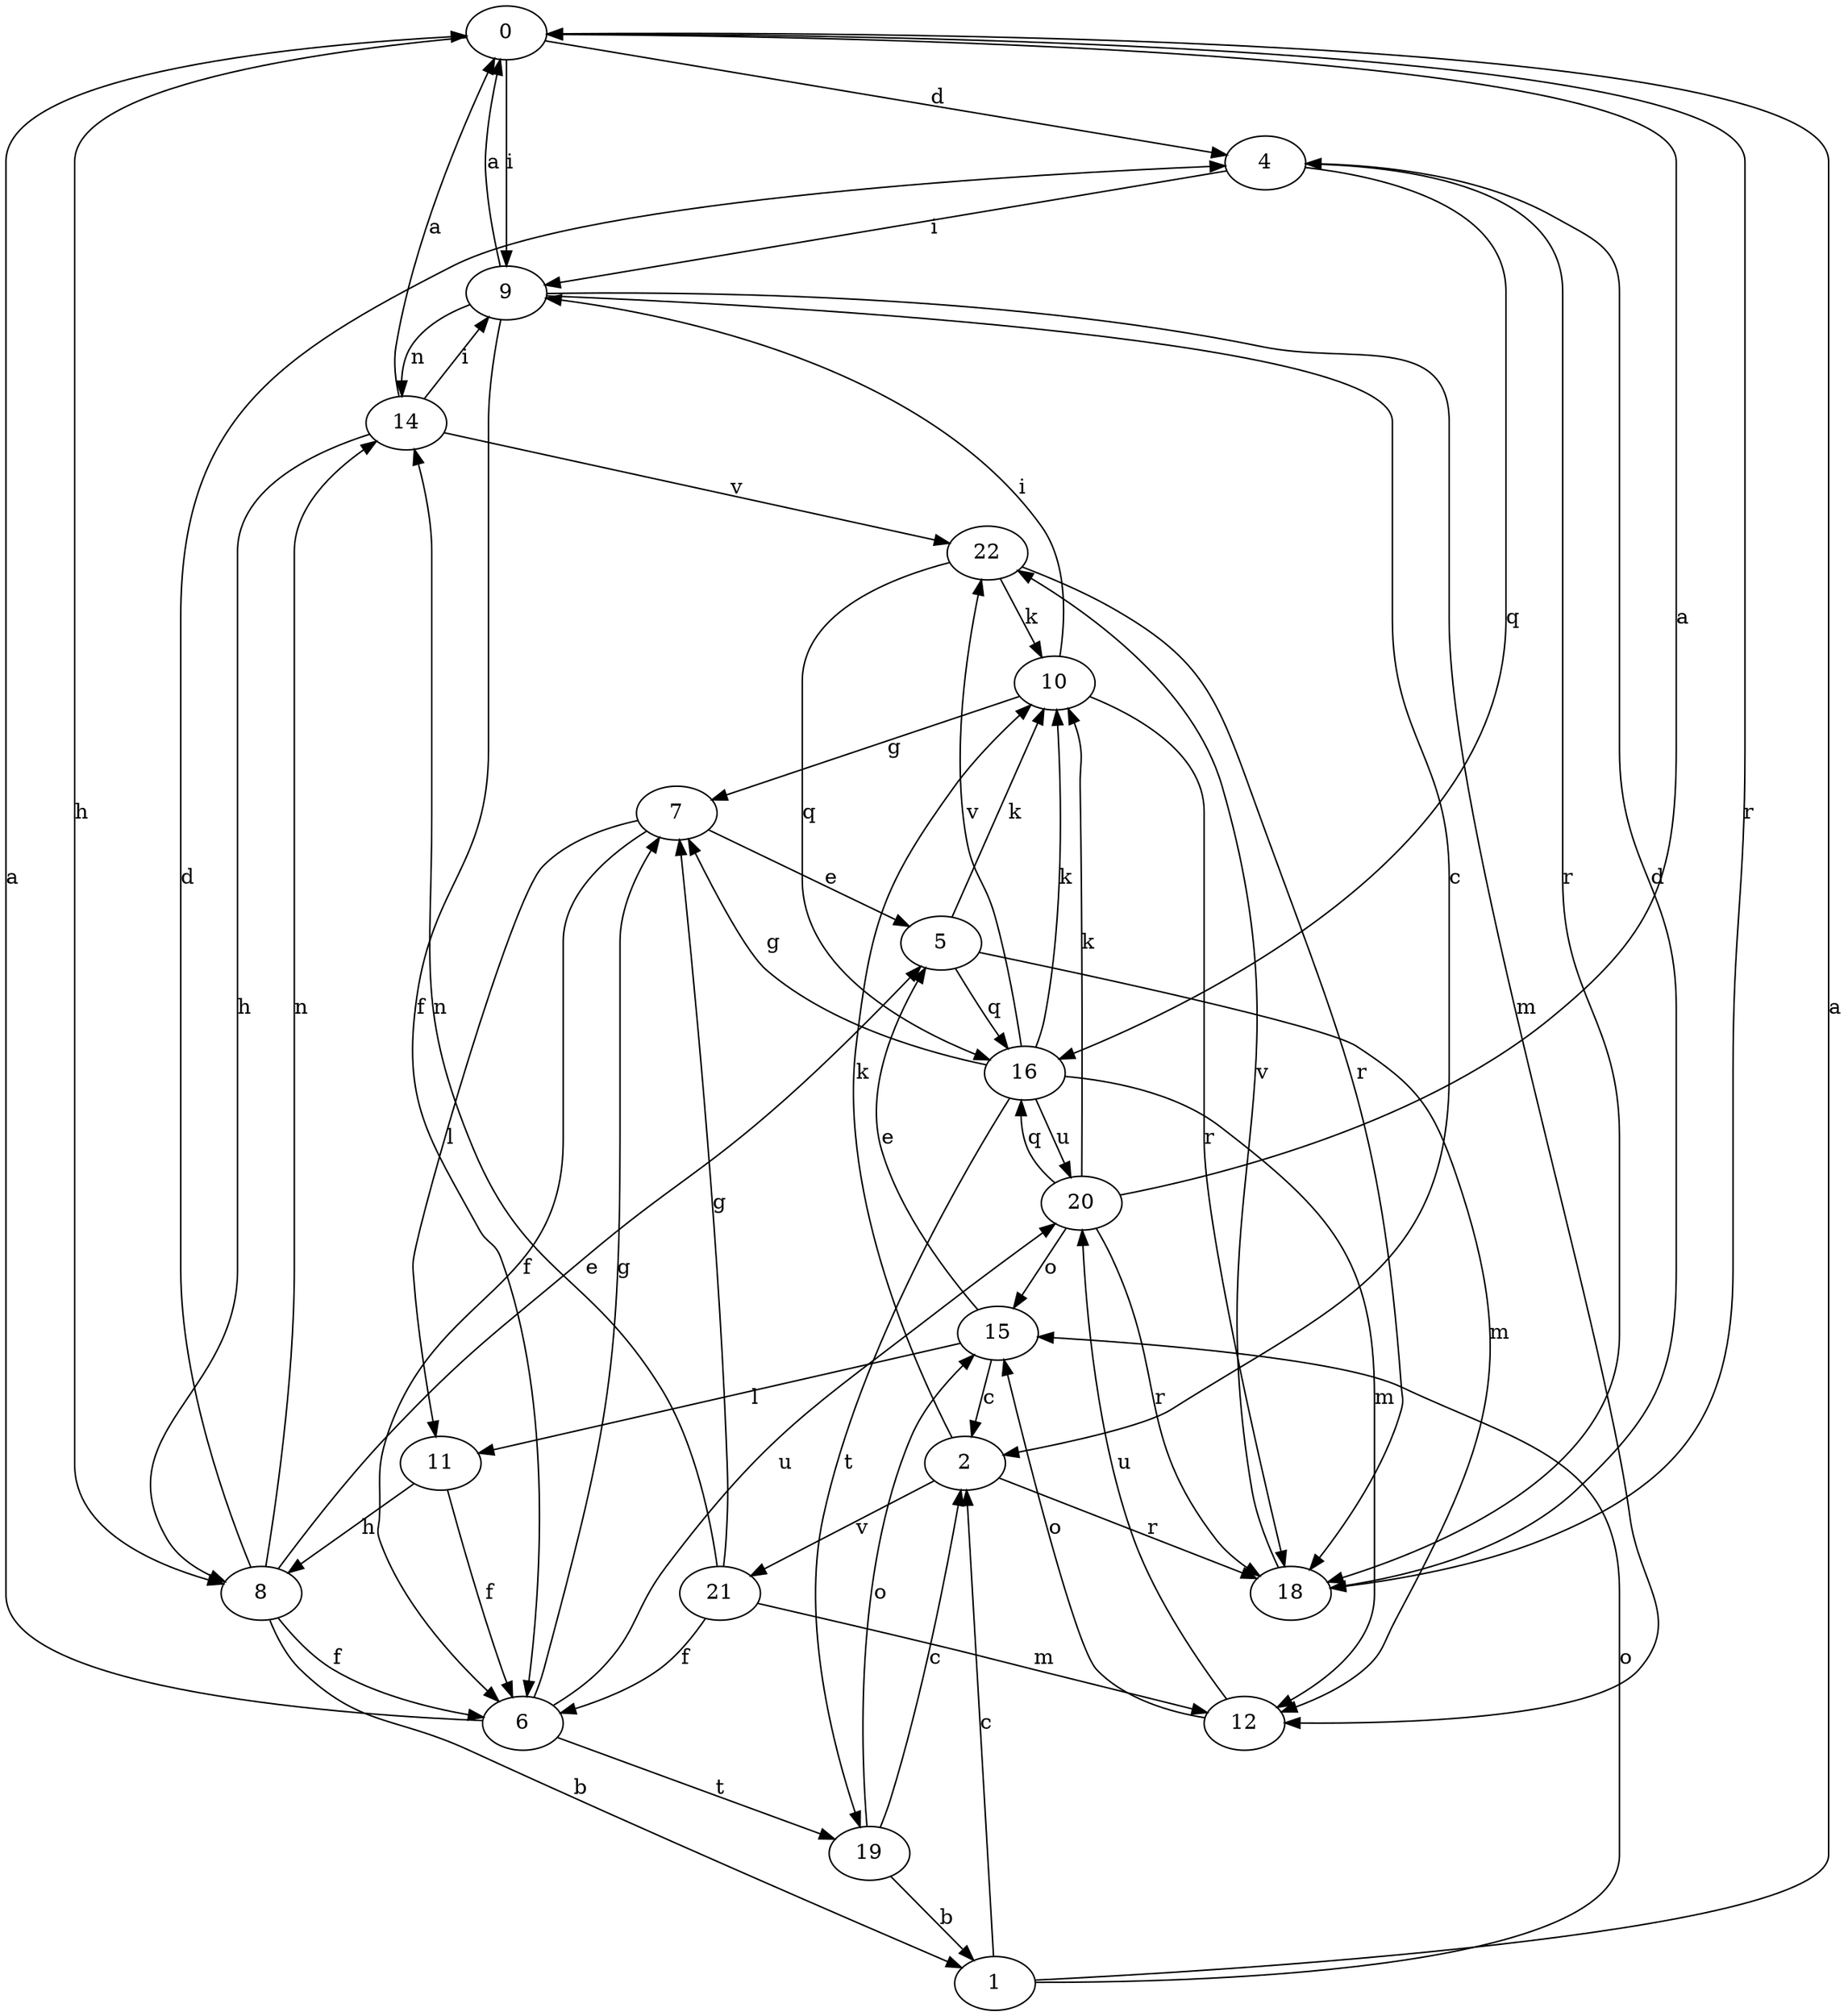 strict digraph  {
0;
1;
2;
4;
5;
6;
7;
8;
9;
10;
11;
12;
14;
15;
16;
18;
19;
20;
21;
22;
0 -> 4  [label=d];
0 -> 8  [label=h];
0 -> 9  [label=i];
0 -> 18  [label=r];
1 -> 0  [label=a];
1 -> 2  [label=c];
1 -> 15  [label=o];
2 -> 10  [label=k];
2 -> 18  [label=r];
2 -> 21  [label=v];
4 -> 9  [label=i];
4 -> 16  [label=q];
4 -> 18  [label=r];
5 -> 10  [label=k];
5 -> 12  [label=m];
5 -> 16  [label=q];
6 -> 0  [label=a];
6 -> 7  [label=g];
6 -> 19  [label=t];
6 -> 20  [label=u];
7 -> 5  [label=e];
7 -> 6  [label=f];
7 -> 11  [label=l];
8 -> 1  [label=b];
8 -> 4  [label=d];
8 -> 5  [label=e];
8 -> 6  [label=f];
8 -> 14  [label=n];
9 -> 0  [label=a];
9 -> 2  [label=c];
9 -> 6  [label=f];
9 -> 12  [label=m];
9 -> 14  [label=n];
10 -> 7  [label=g];
10 -> 9  [label=i];
10 -> 18  [label=r];
11 -> 6  [label=f];
11 -> 8  [label=h];
12 -> 15  [label=o];
12 -> 20  [label=u];
14 -> 0  [label=a];
14 -> 8  [label=h];
14 -> 9  [label=i];
14 -> 22  [label=v];
15 -> 2  [label=c];
15 -> 5  [label=e];
15 -> 11  [label=l];
16 -> 7  [label=g];
16 -> 10  [label=k];
16 -> 12  [label=m];
16 -> 19  [label=t];
16 -> 20  [label=u];
16 -> 22  [label=v];
18 -> 4  [label=d];
18 -> 22  [label=v];
19 -> 1  [label=b];
19 -> 2  [label=c];
19 -> 15  [label=o];
20 -> 0  [label=a];
20 -> 10  [label=k];
20 -> 15  [label=o];
20 -> 16  [label=q];
20 -> 18  [label=r];
21 -> 6  [label=f];
21 -> 7  [label=g];
21 -> 12  [label=m];
21 -> 14  [label=n];
22 -> 10  [label=k];
22 -> 16  [label=q];
22 -> 18  [label=r];
}

